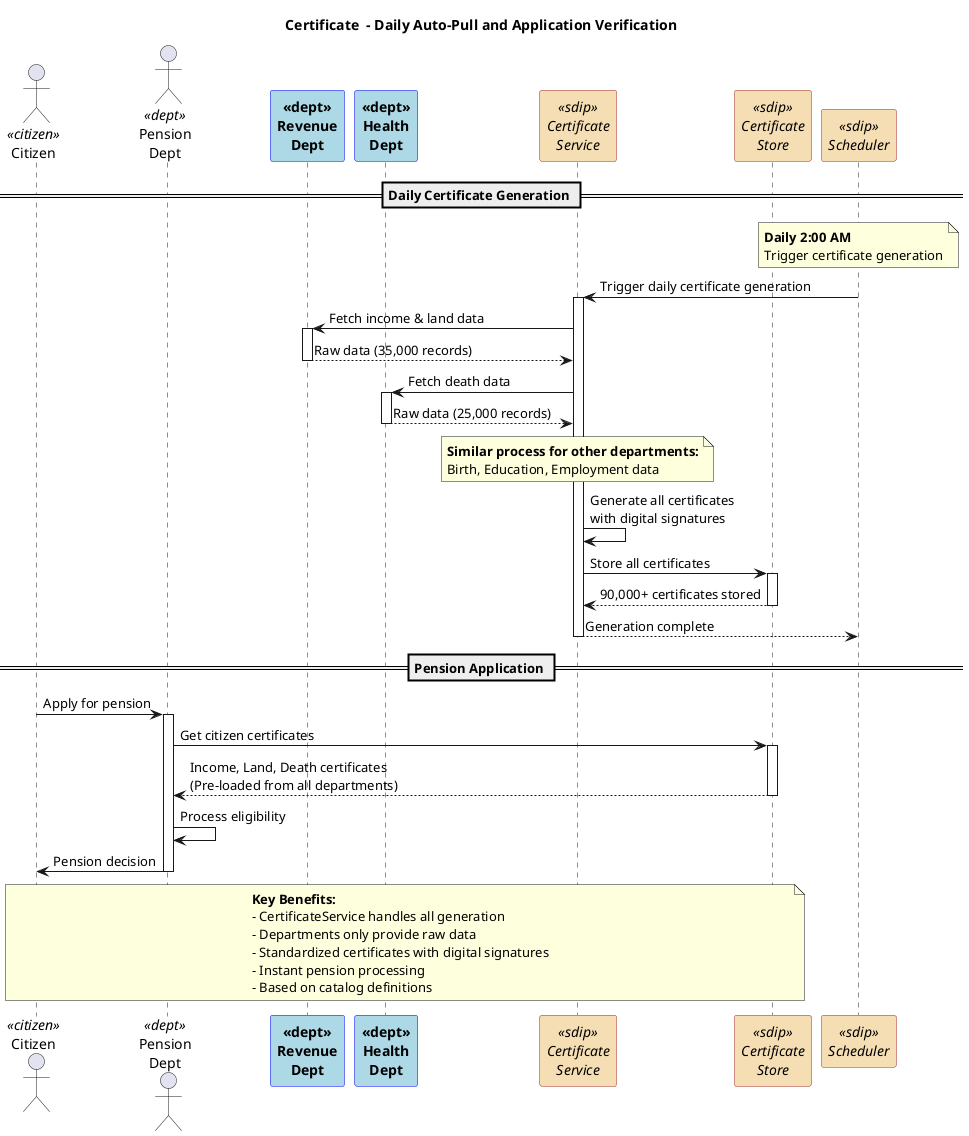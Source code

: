 @startuml
title Certificate  - Daily Auto-Pull and Application Verification

skinparam participant {
    BackgroundColor<<dept>> lightblue
    BorderColor<<dept>> blue
    FontStyle<<dept>> bold
}

skinparam participant {
    BackgroundColor<<citizen>> lightyellow
    BorderColor<<citizen>> orange
    FontStyle<<citizen>> bold
}

skinparam participant {
    BackgroundColor<<sdip>> wheat
    BorderColor<<sdip>> brown
    FontStyle<<sdip>> italic
}

actor Citizen as "Citizen" <<citizen>>
actor PensionDept as "Pension\nDept" <<dept>>
participant RevenueDept as "Revenue\nDept" <<dept>>
participant HealthDept as "Health\nDept" <<dept>>

participant CertificateService as "Certificate\nService" <<sdip>>
participant CertificateStore as "Certificate\nStore" <<sdip>>
participant Scheduler as "Scheduler" <<sdip>>

== Daily Certificate Generation ==

note over Scheduler: **Daily 2:00 AM**\nTrigger certificate generation

Scheduler -> CertificateService: Trigger daily certificate generation
activate CertificateService

CertificateService -> RevenueDept: Fetch income & land data
activate RevenueDept
RevenueDept --> CertificateService: Raw data (35,000 records)
deactivate RevenueDept

CertificateService -> HealthDept: Fetch death data
activate HealthDept
HealthDept --> CertificateService: Raw data (25,000 records)
deactivate HealthDept

note over CertificateService: **Similar process for other departments:**\nBirth, Education, Employment data

CertificateService -> CertificateService: Generate all certificates\nwith digital signatures

CertificateService -> CertificateStore: Store all certificates
activate CertificateStore
CertificateStore --> CertificateService: 90,000+ certificates stored
deactivate CertificateStore

CertificateService --> Scheduler: Generation complete
deactivate CertificateService

== Pension Application ==

Citizen -> PensionDept: Apply for pension
activate PensionDept

PensionDept -> CertificateStore: Get citizen certificates
activate CertificateStore
CertificateStore --> PensionDept: Income, Land, Death certificates\n(Pre-loaded from all departments)
deactivate CertificateStore

PensionDept -> PensionDept: Process eligibility
PensionDept -> Citizen: Pension decision
deactivate PensionDept

note over Citizen, CertificateStore: **Key Benefits:**\n- CertificateService handles all generation\n- Departments only provide raw data\n- Standardized certificates with digital signatures\n- Instant pension processing\n- Based on catalog definitions

@enduml